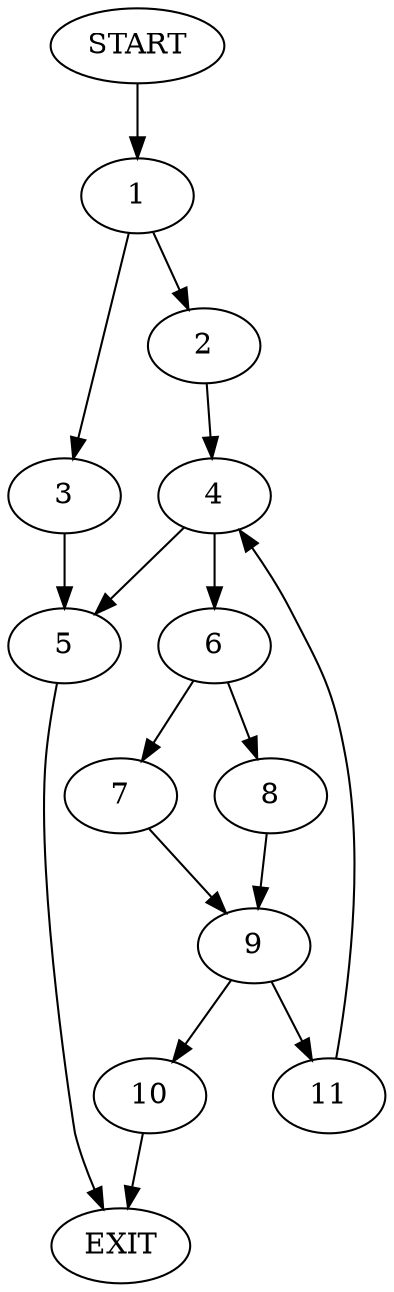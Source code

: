 digraph {
0 [label="START"]
12 [label="EXIT"]
0 -> 1
1 -> 2
1 -> 3
2 -> 4
3 -> 5
5 -> 12
4 -> 6
4 -> 5
6 -> 7
6 -> 8
8 -> 9
7 -> 9
9 -> 10
9 -> 11
11 -> 4
10 -> 12
}

